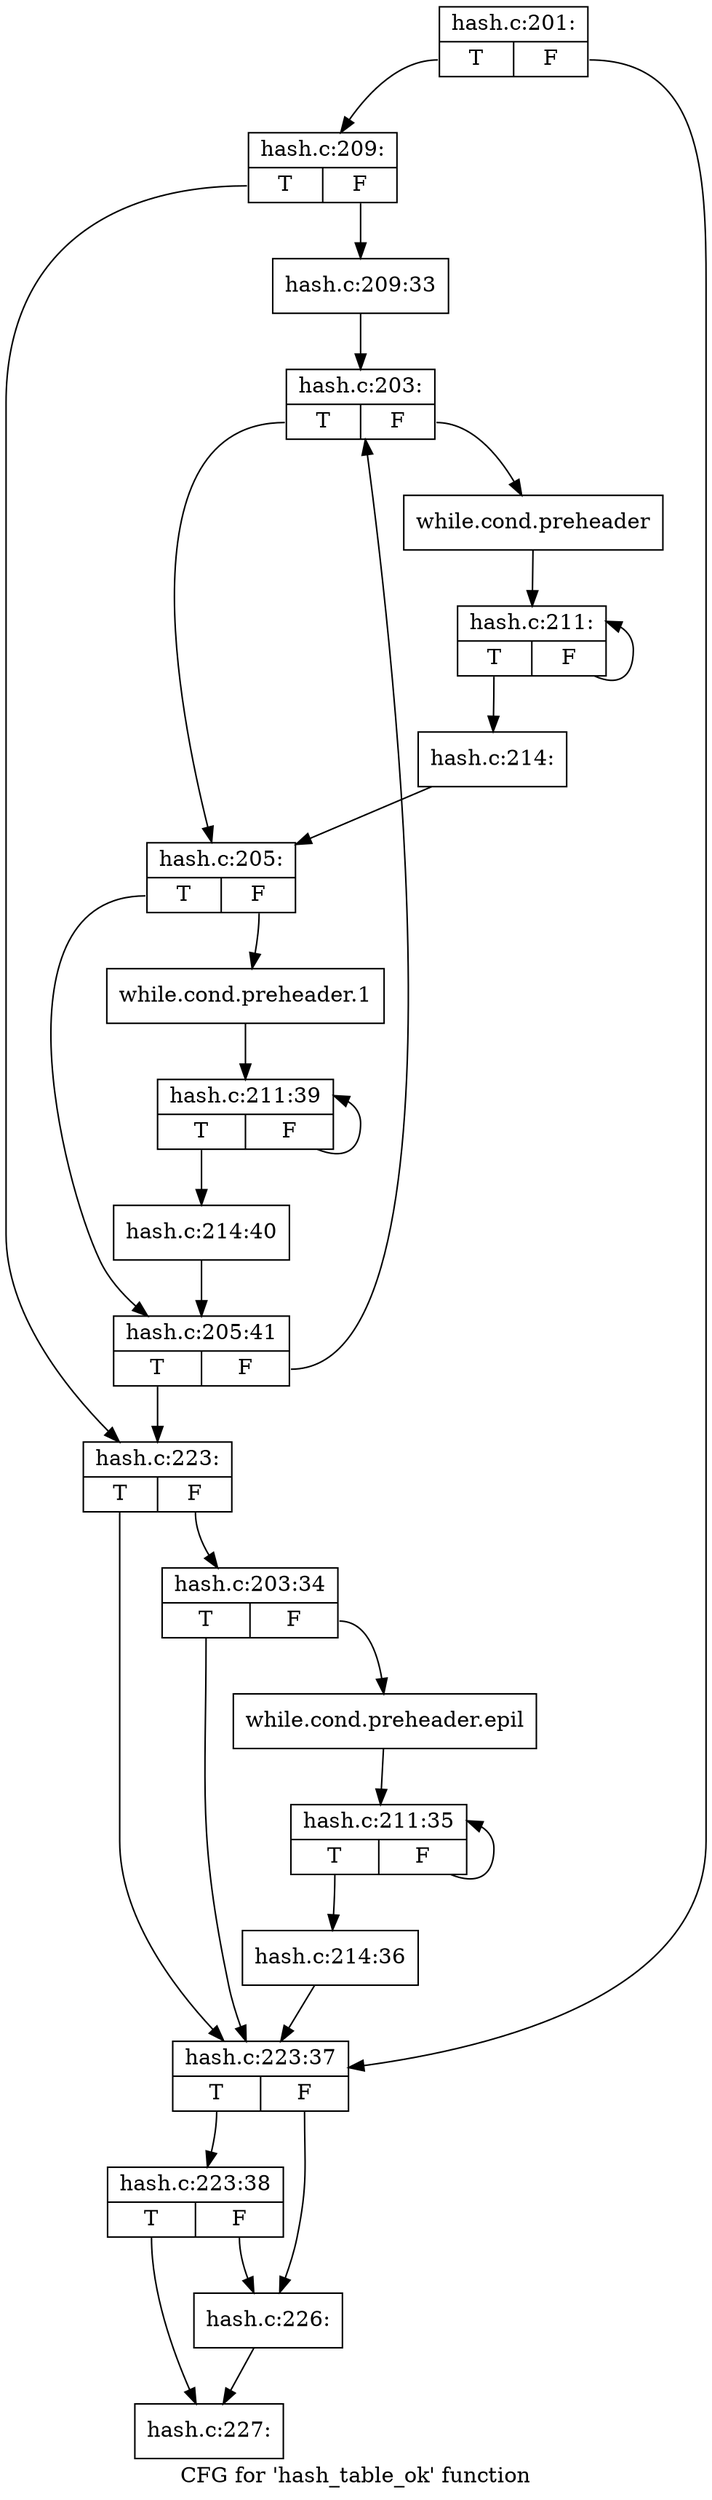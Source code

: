 digraph "CFG for 'hash_table_ok' function" {
	label="CFG for 'hash_table_ok' function";

	Node0xdf06aa0 [shape=record,label="{hash.c:201:|{<s0>T|<s1>F}}"];
	Node0xdf06aa0:s0 -> Node0xdf53780;
	Node0xdf06aa0:s1 -> Node0xdf0e910;
	Node0xdf53780 [shape=record,label="{hash.c:209:|{<s0>T|<s1>F}}"];
	Node0xdf53780:s0 -> Node0xe07f970;
	Node0xdf53780:s1 -> Node0xdf8cb10;
	Node0xdf8cb10 [shape=record,label="{hash.c:209:33}"];
	Node0xdf8cb10 -> Node0xdf0ee70;
	Node0xdf0ee70 [shape=record,label="{hash.c:203:|{<s0>T|<s1>F}}"];
	Node0xdf0ee70:s0 -> Node0xdf0ede0;
	Node0xdf0ee70:s1 -> Node0xdf76b70;
	Node0xdf76b70 [shape=record,label="{while.cond.preheader}"];
	Node0xdf76b70 -> Node0xdf000f0;
	Node0xdf000f0 [shape=record,label="{hash.c:211:|{<s0>T|<s1>F}}"];
	Node0xdf000f0:s0 -> Node0xe02d7d0;
	Node0xdf000f0:s1 -> Node0xdf000f0;
	Node0xe02d7d0 [shape=record,label="{hash.c:214:}"];
	Node0xe02d7d0 -> Node0xdf0ede0;
	Node0xdf0ede0 [shape=record,label="{hash.c:205:|{<s0>T|<s1>F}}"];
	Node0xdf0ede0:s0 -> Node0xdf0f940;
	Node0xdf0ede0:s1 -> Node0xe0853a0;
	Node0xe07f970 [shape=record,label="{hash.c:223:|{<s0>T|<s1>F}}"];
	Node0xe07f970:s0 -> Node0xdf0e910;
	Node0xe07f970:s1 -> Node0xdf096e0;
	Node0xdf096e0 [shape=record,label="{hash.c:203:34|{<s0>T|<s1>F}}"];
	Node0xdf096e0:s0 -> Node0xdf0e910;
	Node0xdf096e0:s1 -> Node0xe092b70;
	Node0xe092b70 [shape=record,label="{while.cond.preheader.epil}"];
	Node0xe092b70 -> Node0xdf61970;
	Node0xdf61970 [shape=record,label="{hash.c:211:35|{<s0>T|<s1>F}}"];
	Node0xdf61970:s0 -> Node0xdfb4200;
	Node0xdf61970:s1 -> Node0xdf61970;
	Node0xdfb4200 [shape=record,label="{hash.c:214:36}"];
	Node0xdfb4200 -> Node0xdf0e910;
	Node0xdf0e910 [shape=record,label="{hash.c:223:37|{<s0>T|<s1>F}}"];
	Node0xdf0e910:s0 -> Node0xdf12700;
	Node0xdf0e910:s1 -> Node0xdf12690;
	Node0xdf12700 [shape=record,label="{hash.c:223:38|{<s0>T|<s1>F}}"];
	Node0xdf12700:s0 -> Node0xdf13220;
	Node0xdf12700:s1 -> Node0xdf12690;
	Node0xdf12690 [shape=record,label="{hash.c:226:}"];
	Node0xdf12690 -> Node0xdf13220;
	Node0xdf13220 [shape=record,label="{hash.c:227:}"];
	Node0xe0853a0 [shape=record,label="{while.cond.preheader.1}"];
	Node0xe0853a0 -> Node0xe0a6160;
	Node0xe0a6160 [shape=record,label="{hash.c:211:39|{<s0>T|<s1>F}}"];
	Node0xe0a6160:s0 -> Node0xe0a9c40;
	Node0xe0a6160:s1 -> Node0xe0a6160;
	Node0xe0a9c40 [shape=record,label="{hash.c:214:40}"];
	Node0xe0a9c40 -> Node0xdf0f940;
	Node0xdf0f940 [shape=record,label="{hash.c:205:41|{<s0>T|<s1>F}}"];
	Node0xdf0f940:s0 -> Node0xe07f970;
	Node0xdf0f940:s1 -> Node0xdf0ee70;
}
